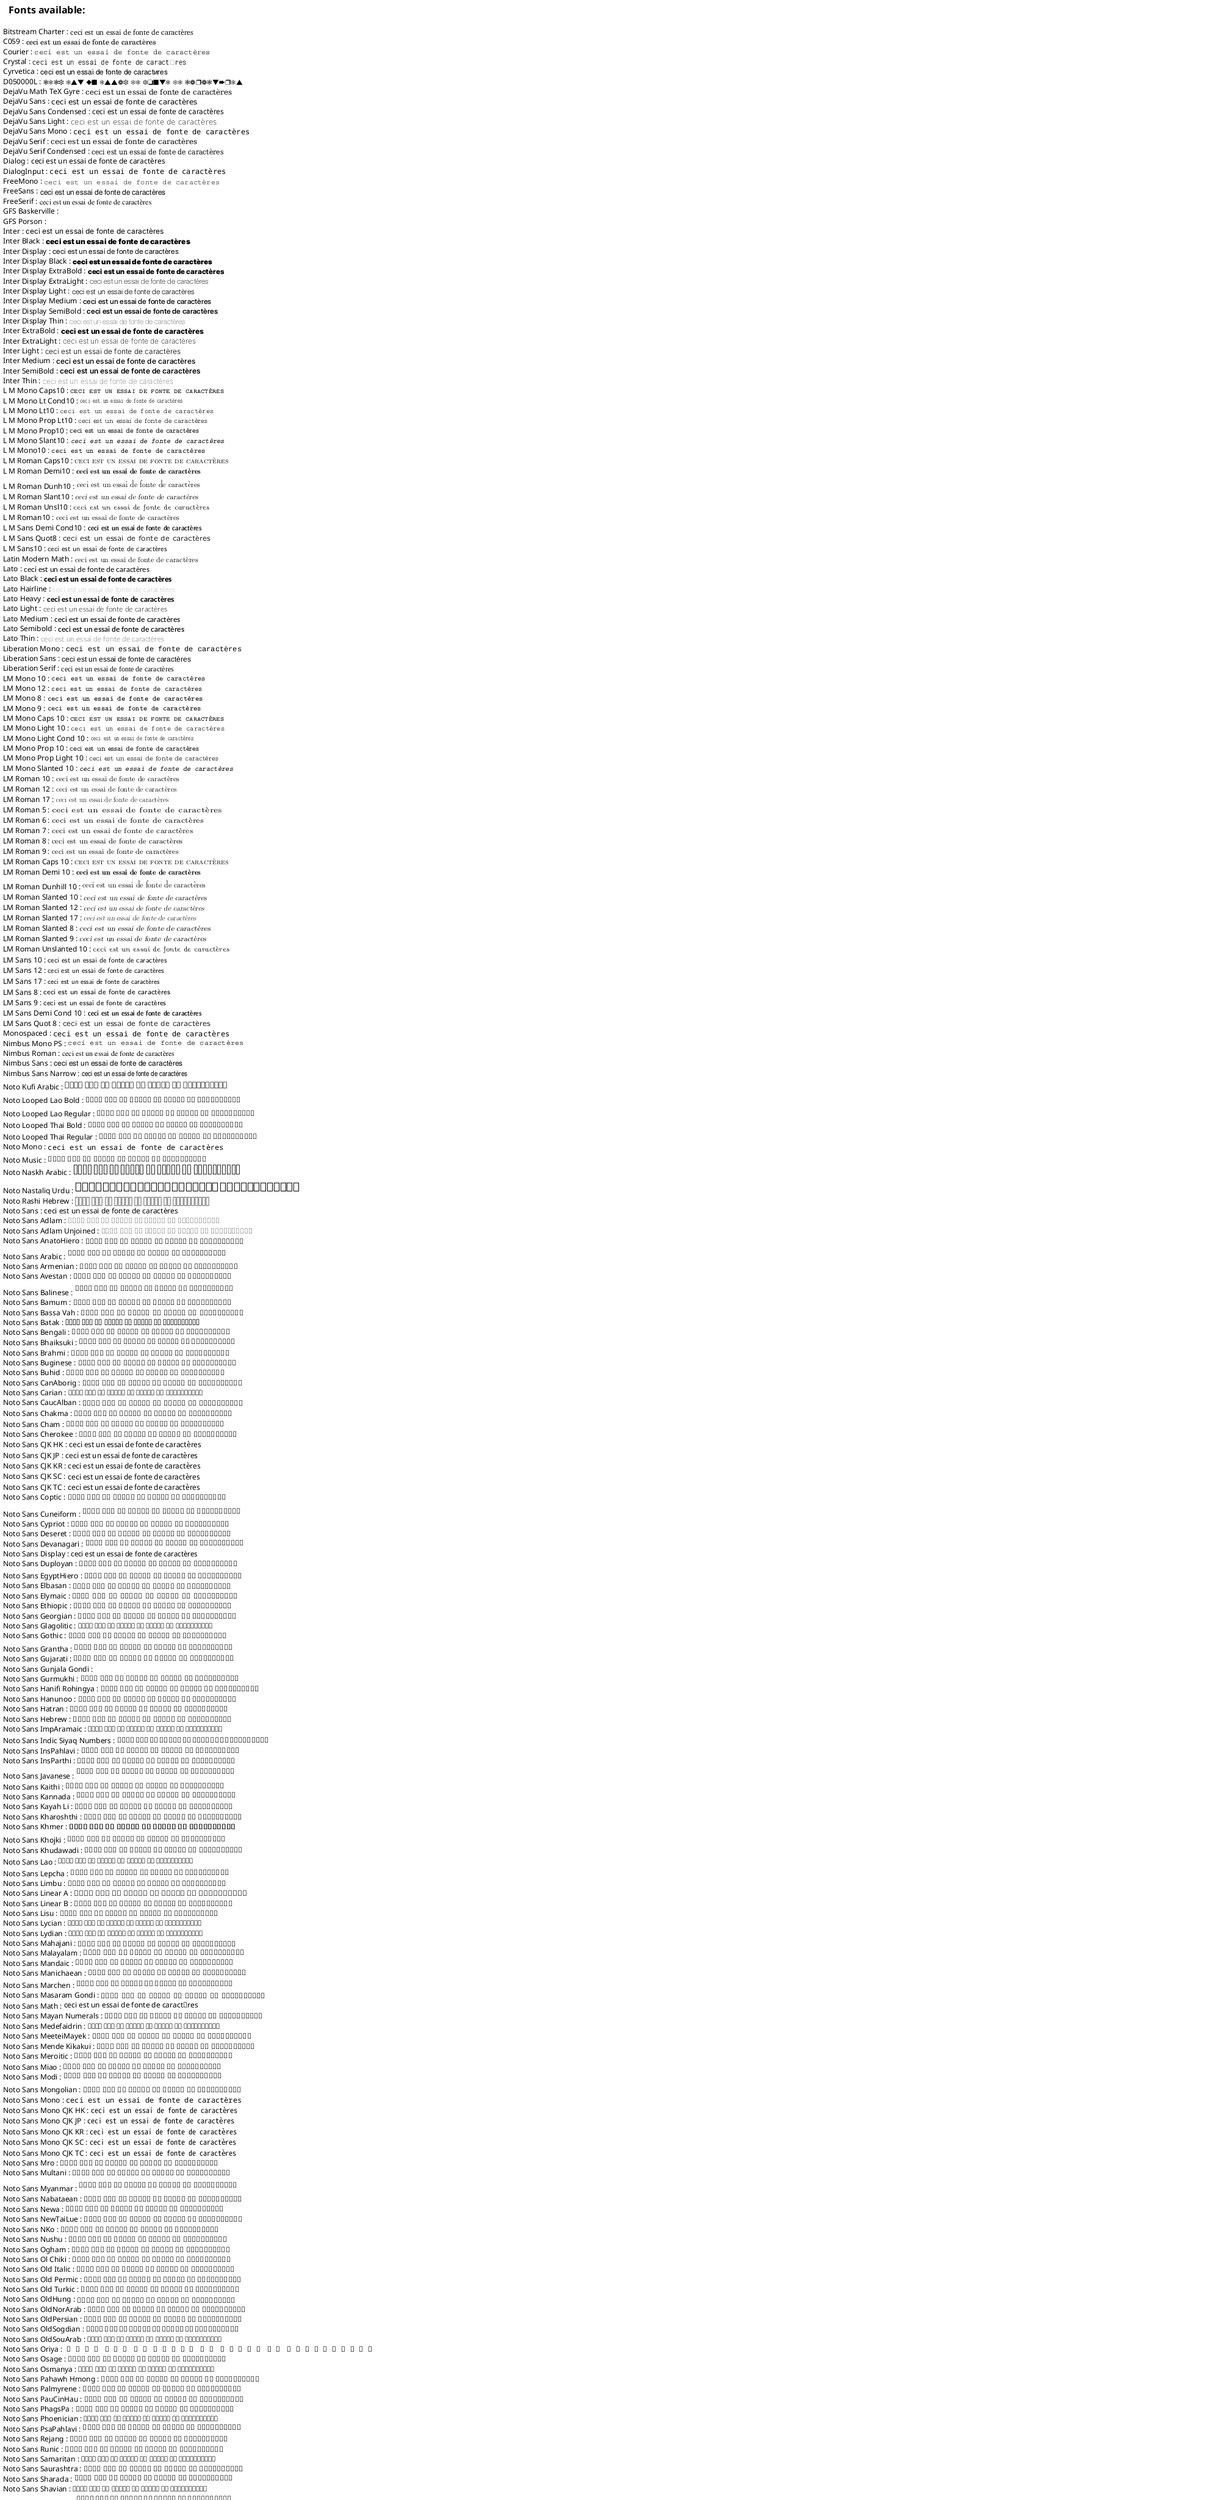 {
  "sha1": "q8inpynks2qcuojqf9f3yxjcoibw6yu",
  "insertion": {
    "when": "2024-06-04T17:28:42.135Z",
    "user": "plantuml@gmail.com"
  }
}
@startuml
listfont ceci est un essai de fonte de caractères
@enduml
